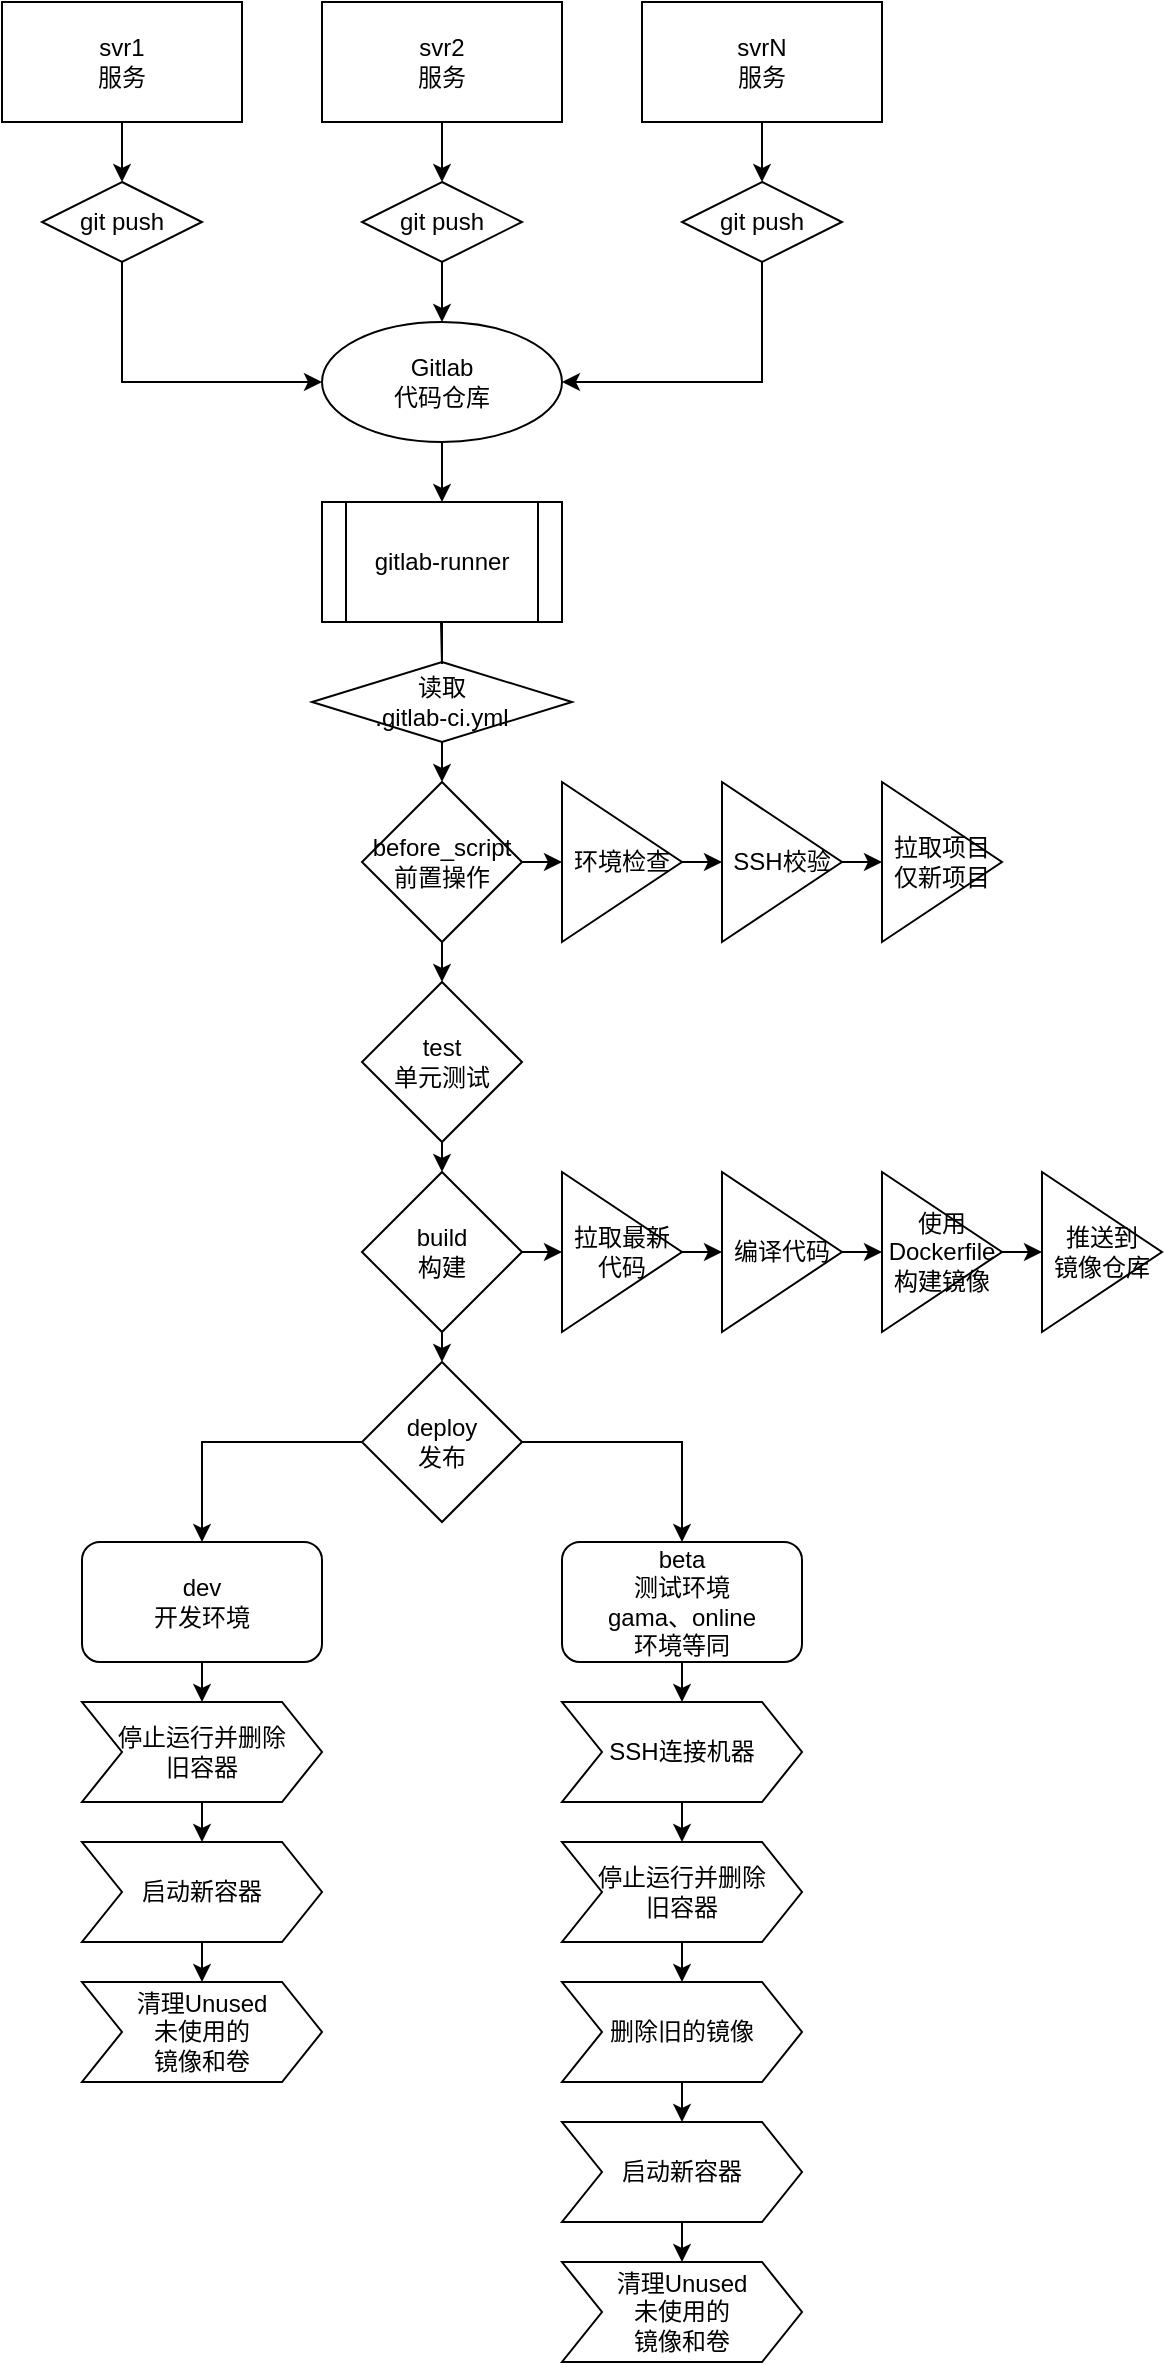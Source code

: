 <mxfile version="16.6.4" type="github">
  <diagram id="MNBZz0JhjWIla7ZnjnKJ" name="Page-1">
    <mxGraphModel dx="1038" dy="546" grid="1" gridSize="10" guides="1" tooltips="1" connect="1" arrows="1" fold="1" page="1" pageScale="1" pageWidth="827" pageHeight="1169" math="0" shadow="0">
      <root>
        <mxCell id="0" />
        <mxCell id="1" parent="0" />
        <mxCell id="xyxODNhce6Akci_afoQz-22" style="edgeStyle=orthogonalEdgeStyle;rounded=0;orthogonalLoop=1;jettySize=auto;html=1;exitX=0.5;exitY=1;exitDx=0;exitDy=0;" parent="1" source="xyxODNhce6Akci_afoQz-2" edge="1">
          <mxGeometry relative="1" as="geometry">
            <mxPoint x="260" y="100" as="targetPoint" />
          </mxGeometry>
        </mxCell>
        <mxCell id="xyxODNhce6Akci_afoQz-2" value="svr1&lt;br&gt;服务" style="rounded=0;whiteSpace=wrap;html=1;" parent="1" vertex="1">
          <mxGeometry x="200" y="10" width="120" height="60" as="geometry" />
        </mxCell>
        <mxCell id="xyxODNhce6Akci_afoQz-33" style="edgeStyle=orthogonalEdgeStyle;rounded=0;orthogonalLoop=1;jettySize=auto;html=1;exitX=0.5;exitY=1;exitDx=0;exitDy=0;entryX=0;entryY=0.5;entryDx=0;entryDy=0;" parent="1" source="xyxODNhce6Akci_afoQz-23" edge="1">
          <mxGeometry relative="1" as="geometry">
            <mxPoint x="360" y="200" as="targetPoint" />
            <Array as="points">
              <mxPoint x="260" y="200" />
            </Array>
          </mxGeometry>
        </mxCell>
        <mxCell id="xyxODNhce6Akci_afoQz-23" value="git push" style="rhombus;whiteSpace=wrap;html=1;" parent="1" vertex="1">
          <mxGeometry x="220" y="100" width="80" height="40" as="geometry" />
        </mxCell>
        <mxCell id="xyxODNhce6Akci_afoQz-24" style="edgeStyle=orthogonalEdgeStyle;rounded=0;orthogonalLoop=1;jettySize=auto;html=1;exitX=0.5;exitY=1;exitDx=0;exitDy=0;" parent="1" source="xyxODNhce6Akci_afoQz-25" edge="1">
          <mxGeometry relative="1" as="geometry">
            <mxPoint x="420" y="100" as="targetPoint" />
          </mxGeometry>
        </mxCell>
        <mxCell id="xyxODNhce6Akci_afoQz-25" value="svr2&lt;br&gt;服务" style="rounded=0;whiteSpace=wrap;html=1;" parent="1" vertex="1">
          <mxGeometry x="360" y="10" width="120" height="60" as="geometry" />
        </mxCell>
        <mxCell id="xyxODNhce6Akci_afoQz-31" style="edgeStyle=orthogonalEdgeStyle;rounded=0;orthogonalLoop=1;jettySize=auto;html=1;exitX=0.5;exitY=1;exitDx=0;exitDy=0;entryX=0.5;entryY=0;entryDx=0;entryDy=0;" parent="1" source="xyxODNhce6Akci_afoQz-26" edge="1">
          <mxGeometry relative="1" as="geometry">
            <mxPoint x="420" y="170" as="targetPoint" />
          </mxGeometry>
        </mxCell>
        <mxCell id="xyxODNhce6Akci_afoQz-26" value="git push" style="rhombus;whiteSpace=wrap;html=1;" parent="1" vertex="1">
          <mxGeometry x="380" y="100" width="80" height="40" as="geometry" />
        </mxCell>
        <mxCell id="xyxODNhce6Akci_afoQz-27" style="edgeStyle=orthogonalEdgeStyle;rounded=0;orthogonalLoop=1;jettySize=auto;html=1;exitX=0.5;exitY=1;exitDx=0;exitDy=0;" parent="1" source="xyxODNhce6Akci_afoQz-28" edge="1">
          <mxGeometry relative="1" as="geometry">
            <mxPoint x="580" y="100" as="targetPoint" />
          </mxGeometry>
        </mxCell>
        <mxCell id="xyxODNhce6Akci_afoQz-28" value="svrN&lt;br&gt;服务" style="rounded=0;whiteSpace=wrap;html=1;" parent="1" vertex="1">
          <mxGeometry x="520" y="10" width="120" height="60" as="geometry" />
        </mxCell>
        <mxCell id="xyxODNhce6Akci_afoQz-32" style="edgeStyle=orthogonalEdgeStyle;rounded=0;orthogonalLoop=1;jettySize=auto;html=1;exitX=0.5;exitY=1;exitDx=0;exitDy=0;entryX=1;entryY=0.5;entryDx=0;entryDy=0;" parent="1" source="xyxODNhce6Akci_afoQz-29" edge="1">
          <mxGeometry relative="1" as="geometry">
            <mxPoint x="480" y="200" as="targetPoint" />
            <Array as="points">
              <mxPoint x="580" y="200" />
            </Array>
          </mxGeometry>
        </mxCell>
        <mxCell id="xyxODNhce6Akci_afoQz-29" value="git push" style="rhombus;whiteSpace=wrap;html=1;" parent="1" vertex="1">
          <mxGeometry x="540" y="100" width="80" height="40" as="geometry" />
        </mxCell>
        <mxCell id="xyxODNhce6Akci_afoQz-34" style="edgeStyle=orthogonalEdgeStyle;rounded=0;orthogonalLoop=1;jettySize=auto;html=1;exitX=0.5;exitY=1;exitDx=0;exitDy=0;" parent="1" edge="1">
          <mxGeometry relative="1" as="geometry">
            <mxPoint x="420" y="260" as="targetPoint" />
            <mxPoint x="420" y="230" as="sourcePoint" />
          </mxGeometry>
        </mxCell>
        <mxCell id="xyxODNhce6Akci_afoQz-39" style="edgeStyle=orthogonalEdgeStyle;rounded=0;orthogonalLoop=1;jettySize=auto;html=1;exitX=0.5;exitY=1;exitDx=0;exitDy=0;startArrow=none;" parent="1" source="xyxODNhce6Akci_afoQz-45" edge="1">
          <mxGeometry relative="1" as="geometry">
            <mxPoint x="419.5" y="350" as="targetPoint" />
            <mxPoint x="419.5" y="320" as="sourcePoint" />
          </mxGeometry>
        </mxCell>
        <mxCell id="xyxODNhce6Akci_afoQz-46" value="gitlab-runner" style="shape=process;whiteSpace=wrap;html=1;backgroundOutline=1;" parent="1" vertex="1">
          <mxGeometry x="360" y="260" width="120" height="60" as="geometry" />
        </mxCell>
        <mxCell id="xyxODNhce6Akci_afoQz-47" value="Gitlab&lt;br&gt;代码仓库" style="ellipse;whiteSpace=wrap;html=1;" parent="1" vertex="1">
          <mxGeometry x="360" y="170" width="120" height="60" as="geometry" />
        </mxCell>
        <mxCell id="xyxODNhce6Akci_afoQz-52" style="edgeStyle=orthogonalEdgeStyle;rounded=0;orthogonalLoop=1;jettySize=auto;html=1;exitX=0.5;exitY=1;exitDx=0;exitDy=0;entryX=0.5;entryY=0;entryDx=0;entryDy=0;" parent="1" source="xyxODNhce6Akci_afoQz-50" target="xyxODNhce6Akci_afoQz-51" edge="1">
          <mxGeometry relative="1" as="geometry" />
        </mxCell>
        <mxCell id="xyxODNhce6Akci_afoQz-50" value="test&lt;br&gt;单元测试" style="rhombus;whiteSpace=wrap;html=1;" parent="1" vertex="1">
          <mxGeometry x="380" y="500" width="80" height="80" as="geometry" />
        </mxCell>
        <mxCell id="xyxODNhce6Akci_afoQz-54" style="edgeStyle=orthogonalEdgeStyle;rounded=0;orthogonalLoop=1;jettySize=auto;html=1;exitX=0.5;exitY=1;exitDx=0;exitDy=0;entryX=0.5;entryY=0;entryDx=0;entryDy=0;" parent="1" source="xyxODNhce6Akci_afoQz-51" target="xyxODNhce6Akci_afoQz-53" edge="1">
          <mxGeometry relative="1" as="geometry" />
        </mxCell>
        <mxCell id="xyxODNhce6Akci_afoQz-75" style="edgeStyle=orthogonalEdgeStyle;rounded=0;orthogonalLoop=1;jettySize=auto;html=1;exitX=1;exitY=0.5;exitDx=0;exitDy=0;" parent="1" edge="1">
          <mxGeometry relative="1" as="geometry">
            <mxPoint x="560" y="635" as="targetPoint" />
            <mxPoint x="540" y="635" as="sourcePoint" />
          </mxGeometry>
        </mxCell>
        <mxCell id="xyxODNhce6Akci_afoQz-51" value="build&lt;br&gt;构建" style="rhombus;whiteSpace=wrap;html=1;" parent="1" vertex="1">
          <mxGeometry x="380" y="595" width="80" height="80" as="geometry" />
        </mxCell>
        <mxCell id="xyxODNhce6Akci_afoQz-83" style="edgeStyle=orthogonalEdgeStyle;rounded=0;orthogonalLoop=1;jettySize=auto;html=1;exitX=0;exitY=0.5;exitDx=0;exitDy=0;entryX=0.5;entryY=0;entryDx=0;entryDy=0;" parent="1" source="xyxODNhce6Akci_afoQz-53" target="xyxODNhce6Akci_afoQz-81" edge="1">
          <mxGeometry relative="1" as="geometry" />
        </mxCell>
        <mxCell id="xyxODNhce6Akci_afoQz-85" style="edgeStyle=orthogonalEdgeStyle;rounded=0;orthogonalLoop=1;jettySize=auto;html=1;exitX=1;exitY=0.5;exitDx=0;exitDy=0;" parent="1" source="xyxODNhce6Akci_afoQz-53" target="xyxODNhce6Akci_afoQz-84" edge="1">
          <mxGeometry relative="1" as="geometry" />
        </mxCell>
        <mxCell id="xyxODNhce6Akci_afoQz-53" value="deploy&lt;br&gt;发布" style="rhombus;whiteSpace=wrap;html=1;" parent="1" vertex="1">
          <mxGeometry x="380" y="690" width="80" height="80" as="geometry" />
        </mxCell>
        <mxCell id="xyxODNhce6Akci_afoQz-59" style="edgeStyle=orthogonalEdgeStyle;rounded=0;orthogonalLoop=1;jettySize=auto;html=1;exitX=0.5;exitY=1;exitDx=0;exitDy=0;" parent="1" source="xyxODNhce6Akci_afoQz-45" edge="1">
          <mxGeometry relative="1" as="geometry">
            <mxPoint x="420" y="400" as="targetPoint" />
          </mxGeometry>
        </mxCell>
        <mxCell id="xyxODNhce6Akci_afoQz-45" value="读取&lt;br&gt;.gitlab-ci.yml" style="rhombus;whiteSpace=wrap;html=1;" parent="1" vertex="1">
          <mxGeometry x="355" y="340" width="130" height="40" as="geometry" />
        </mxCell>
        <mxCell id="xyxODNhce6Akci_afoQz-55" value="" style="edgeStyle=orthogonalEdgeStyle;rounded=0;orthogonalLoop=1;jettySize=auto;html=1;exitX=0.5;exitY=1;exitDx=0;exitDy=0;endArrow=none;" parent="1" target="xyxODNhce6Akci_afoQz-45" edge="1">
          <mxGeometry relative="1" as="geometry">
            <mxPoint x="419.5" y="350" as="targetPoint" />
            <mxPoint x="419.5" y="320" as="sourcePoint" />
          </mxGeometry>
        </mxCell>
        <mxCell id="xyxODNhce6Akci_afoQz-61" style="edgeStyle=orthogonalEdgeStyle;rounded=0;orthogonalLoop=1;jettySize=auto;html=1;exitX=0.5;exitY=1;exitDx=0;exitDy=0;entryX=0.5;entryY=0;entryDx=0;entryDy=0;" parent="1" source="xyxODNhce6Akci_afoQz-60" target="xyxODNhce6Akci_afoQz-50" edge="1">
          <mxGeometry relative="1" as="geometry" />
        </mxCell>
        <mxCell id="xyxODNhce6Akci_afoQz-62" style="edgeStyle=orthogonalEdgeStyle;rounded=0;orthogonalLoop=1;jettySize=auto;html=1;exitX=1;exitY=0.5;exitDx=0;exitDy=0;" parent="1" source="xyxODNhce6Akci_afoQz-60" edge="1">
          <mxGeometry relative="1" as="geometry">
            <mxPoint x="480" y="440" as="targetPoint" />
          </mxGeometry>
        </mxCell>
        <mxCell id="xyxODNhce6Akci_afoQz-60" value="before_script&lt;br&gt;前置操作" style="rhombus;whiteSpace=wrap;html=1;" parent="1" vertex="1">
          <mxGeometry x="380" y="400" width="80" height="80" as="geometry" />
        </mxCell>
        <mxCell id="xyxODNhce6Akci_afoQz-68" style="edgeStyle=orthogonalEdgeStyle;rounded=0;orthogonalLoop=1;jettySize=auto;html=1;exitX=1;exitY=0.5;exitDx=0;exitDy=0;" parent="1" source="xyxODNhce6Akci_afoQz-67" edge="1">
          <mxGeometry relative="1" as="geometry">
            <mxPoint x="560" y="440" as="targetPoint" />
          </mxGeometry>
        </mxCell>
        <mxCell id="xyxODNhce6Akci_afoQz-67" value="环境检查" style="triangle;whiteSpace=wrap;html=1;" parent="1" vertex="1">
          <mxGeometry x="480" y="400" width="60" height="80" as="geometry" />
        </mxCell>
        <mxCell id="xyxODNhce6Akci_afoQz-73" style="edgeStyle=orthogonalEdgeStyle;rounded=0;orthogonalLoop=1;jettySize=auto;html=1;exitX=1;exitY=0.5;exitDx=0;exitDy=0;entryX=0;entryY=0.5;entryDx=0;entryDy=0;" parent="1" source="xyxODNhce6Akci_afoQz-69" target="xyxODNhce6Akci_afoQz-71" edge="1">
          <mxGeometry relative="1" as="geometry" />
        </mxCell>
        <mxCell id="xyxODNhce6Akci_afoQz-69" value="SSH校验" style="triangle;whiteSpace=wrap;html=1;" parent="1" vertex="1">
          <mxGeometry x="560" y="400" width="60" height="80" as="geometry" />
        </mxCell>
        <mxCell id="xyxODNhce6Akci_afoQz-71" value="拉取项目&lt;br&gt;仅新项目" style="triangle;whiteSpace=wrap;html=1;" parent="1" vertex="1">
          <mxGeometry x="640" y="400" width="60" height="80" as="geometry" />
        </mxCell>
        <mxCell id="xyxODNhce6Akci_afoQz-78" style="edgeStyle=orthogonalEdgeStyle;rounded=0;orthogonalLoop=1;jettySize=auto;html=1;exitX=1;exitY=0.5;exitDx=0;exitDy=0;entryX=0;entryY=0.5;entryDx=0;entryDy=0;" parent="1" source="xyxODNhce6Akci_afoQz-76" target="xyxODNhce6Akci_afoQz-77" edge="1">
          <mxGeometry relative="1" as="geometry" />
        </mxCell>
        <mxCell id="xyxODNhce6Akci_afoQz-76" value="编译代码" style="triangle;whiteSpace=wrap;html=1;" parent="1" vertex="1">
          <mxGeometry x="560" y="595" width="60" height="80" as="geometry" />
        </mxCell>
        <mxCell id="xyxODNhce6Akci_afoQz-79" style="edgeStyle=orthogonalEdgeStyle;rounded=0;orthogonalLoop=1;jettySize=auto;html=1;exitX=1;exitY=0.5;exitDx=0;exitDy=0;" parent="1" source="xyxODNhce6Akci_afoQz-77" edge="1">
          <mxGeometry relative="1" as="geometry">
            <mxPoint x="720" y="635" as="targetPoint" />
          </mxGeometry>
        </mxCell>
        <mxCell id="xyxODNhce6Akci_afoQz-77" value="使用Dockerfile&lt;br&gt;构建镜像" style="triangle;whiteSpace=wrap;html=1;" parent="1" vertex="1">
          <mxGeometry x="640" y="595" width="60" height="80" as="geometry" />
        </mxCell>
        <mxCell id="xyxODNhce6Akci_afoQz-80" value="推送到&lt;br&gt;镜像仓库" style="triangle;whiteSpace=wrap;html=1;" parent="1" vertex="1">
          <mxGeometry x="720" y="595" width="60" height="80" as="geometry" />
        </mxCell>
        <mxCell id="xyxODNhce6Akci_afoQz-86" style="edgeStyle=orthogonalEdgeStyle;rounded=0;orthogonalLoop=1;jettySize=auto;html=1;exitX=0.5;exitY=1;exitDx=0;exitDy=0;" parent="1" edge="1">
          <mxGeometry relative="1" as="geometry">
            <mxPoint x="300" y="1000" as="targetPoint" />
            <mxPoint x="300" y="980" as="sourcePoint" />
          </mxGeometry>
        </mxCell>
        <mxCell id="4kN8ULIX1K98XFuS61ZD-1" style="edgeStyle=orthogonalEdgeStyle;rounded=0;orthogonalLoop=1;jettySize=auto;html=1;exitX=0.5;exitY=1;exitDx=0;exitDy=0;entryX=0.5;entryY=0;entryDx=0;entryDy=0;" edge="1" parent="1" source="xyxODNhce6Akci_afoQz-81" target="xyxODNhce6Akci_afoQz-90">
          <mxGeometry relative="1" as="geometry" />
        </mxCell>
        <mxCell id="xyxODNhce6Akci_afoQz-81" value="dev&lt;br&gt;开发环境" style="rounded=1;whiteSpace=wrap;html=1;" parent="1" vertex="1">
          <mxGeometry x="240" y="780" width="120" height="60" as="geometry" />
        </mxCell>
        <mxCell id="xyxODNhce6Akci_afoQz-93" style="edgeStyle=orthogonalEdgeStyle;rounded=0;orthogonalLoop=1;jettySize=auto;html=1;exitX=0.5;exitY=1;exitDx=0;exitDy=0;" parent="1" source="xyxODNhce6Akci_afoQz-84" edge="1">
          <mxGeometry relative="1" as="geometry">
            <mxPoint x="540" y="860" as="targetPoint" />
          </mxGeometry>
        </mxCell>
        <mxCell id="xyxODNhce6Akci_afoQz-84" value="beta&lt;br&gt;测试环境&lt;br&gt;gama、online&lt;br&gt;环境等同" style="rounded=1;whiteSpace=wrap;html=1;" parent="1" vertex="1">
          <mxGeometry x="480" y="780" width="120" height="60" as="geometry" />
        </mxCell>
        <mxCell id="xyxODNhce6Akci_afoQz-88" value="清理Unused&lt;br&gt;未使用的&lt;br&gt;镜像和卷" style="shape=step;perimeter=stepPerimeter;whiteSpace=wrap;html=1;fixedSize=1;" parent="1" vertex="1">
          <mxGeometry x="240" y="1000" width="120" height="50" as="geometry" />
        </mxCell>
        <mxCell id="xyxODNhce6Akci_afoQz-92" style="edgeStyle=orthogonalEdgeStyle;rounded=0;orthogonalLoop=1;jettySize=auto;html=1;exitX=0.5;exitY=1;exitDx=0;exitDy=0;entryX=0.5;entryY=0;entryDx=0;entryDy=0;" parent="1" source="xyxODNhce6Akci_afoQz-90" target="xyxODNhce6Akci_afoQz-91" edge="1">
          <mxGeometry relative="1" as="geometry" />
        </mxCell>
        <mxCell id="xyxODNhce6Akci_afoQz-90" value="停止运行并删除&lt;br&gt;旧容器" style="shape=step;perimeter=stepPerimeter;whiteSpace=wrap;html=1;fixedSize=1;" parent="1" vertex="1">
          <mxGeometry x="240" y="860" width="120" height="50" as="geometry" />
        </mxCell>
        <mxCell id="xyxODNhce6Akci_afoQz-91" value="启动新容器" style="shape=step;perimeter=stepPerimeter;whiteSpace=wrap;html=1;fixedSize=1;" parent="1" vertex="1">
          <mxGeometry x="240" y="930" width="120" height="50" as="geometry" />
        </mxCell>
        <mxCell id="4kN8ULIX1K98XFuS61ZD-2" style="edgeStyle=orthogonalEdgeStyle;rounded=0;orthogonalLoop=1;jettySize=auto;html=1;exitX=0.5;exitY=1;exitDx=0;exitDy=0;entryX=0.5;entryY=0;entryDx=0;entryDy=0;" edge="1" parent="1" source="xyxODNhce6Akci_afoQz-94" target="xyxODNhce6Akci_afoQz-99">
          <mxGeometry relative="1" as="geometry" />
        </mxCell>
        <mxCell id="xyxODNhce6Akci_afoQz-94" value="SSH连接机器" style="shape=step;perimeter=stepPerimeter;whiteSpace=wrap;html=1;fixedSize=1;" parent="1" vertex="1">
          <mxGeometry x="480" y="860" width="120" height="50" as="geometry" />
        </mxCell>
        <mxCell id="xyxODNhce6Akci_afoQz-95" style="edgeStyle=orthogonalEdgeStyle;rounded=0;orthogonalLoop=1;jettySize=auto;html=1;exitX=0.5;exitY=1;exitDx=0;exitDy=0;" parent="1" edge="1">
          <mxGeometry relative="1" as="geometry">
            <mxPoint x="540" y="1140" as="targetPoint" />
            <mxPoint x="540" y="1120" as="sourcePoint" />
          </mxGeometry>
        </mxCell>
        <mxCell id="xyxODNhce6Akci_afoQz-97" value="清理Unused&lt;br&gt;未使用的&lt;br&gt;镜像和卷" style="shape=step;perimeter=stepPerimeter;whiteSpace=wrap;html=1;fixedSize=1;" parent="1" vertex="1">
          <mxGeometry x="480" y="1140" width="120" height="50" as="geometry" />
        </mxCell>
        <mxCell id="xyxODNhce6Akci_afoQz-98" style="edgeStyle=orthogonalEdgeStyle;rounded=0;orthogonalLoop=1;jettySize=auto;html=1;exitX=0.5;exitY=1;exitDx=0;exitDy=0;entryX=0.5;entryY=0;entryDx=0;entryDy=0;" parent="1" source="xyxODNhce6Akci_afoQz-99" target="xyxODNhce6Akci_afoQz-100" edge="1">
          <mxGeometry relative="1" as="geometry" />
        </mxCell>
        <mxCell id="xyxODNhce6Akci_afoQz-99" value="停止运行并删除&lt;br&gt;旧容器" style="shape=step;perimeter=stepPerimeter;whiteSpace=wrap;html=1;fixedSize=1;" parent="1" vertex="1">
          <mxGeometry x="480" y="930" width="120" height="50" as="geometry" />
        </mxCell>
        <mxCell id="xyxODNhce6Akci_afoQz-102" style="edgeStyle=orthogonalEdgeStyle;rounded=0;orthogonalLoop=1;jettySize=auto;html=1;exitX=0.5;exitY=1;exitDx=0;exitDy=0;entryX=0.5;entryY=0;entryDx=0;entryDy=0;" parent="1" source="xyxODNhce6Akci_afoQz-100" target="xyxODNhce6Akci_afoQz-101" edge="1">
          <mxGeometry relative="1" as="geometry" />
        </mxCell>
        <mxCell id="xyxODNhce6Akci_afoQz-100" value="删除旧的镜像" style="shape=step;perimeter=stepPerimeter;whiteSpace=wrap;html=1;fixedSize=1;" parent="1" vertex="1">
          <mxGeometry x="480" y="1000" width="120" height="50" as="geometry" />
        </mxCell>
        <mxCell id="xyxODNhce6Akci_afoQz-101" value="启动新容器" style="shape=step;perimeter=stepPerimeter;whiteSpace=wrap;html=1;fixedSize=1;" parent="1" vertex="1">
          <mxGeometry x="480" y="1070" width="120" height="50" as="geometry" />
        </mxCell>
        <mxCell id="xyxODNhce6Akci_afoQz-111" style="edgeStyle=orthogonalEdgeStyle;rounded=0;orthogonalLoop=1;jettySize=auto;html=1;exitX=1;exitY=0.5;exitDx=0;exitDy=0;" parent="1" edge="1">
          <mxGeometry relative="1" as="geometry">
            <mxPoint x="480" y="635" as="targetPoint" />
            <mxPoint x="460" y="635" as="sourcePoint" />
          </mxGeometry>
        </mxCell>
        <mxCell id="xyxODNhce6Akci_afoQz-112" value="拉取最新&lt;br&gt;代码" style="triangle;whiteSpace=wrap;html=1;" parent="1" vertex="1">
          <mxGeometry x="480" y="595" width="60" height="80" as="geometry" />
        </mxCell>
      </root>
    </mxGraphModel>
  </diagram>
</mxfile>
